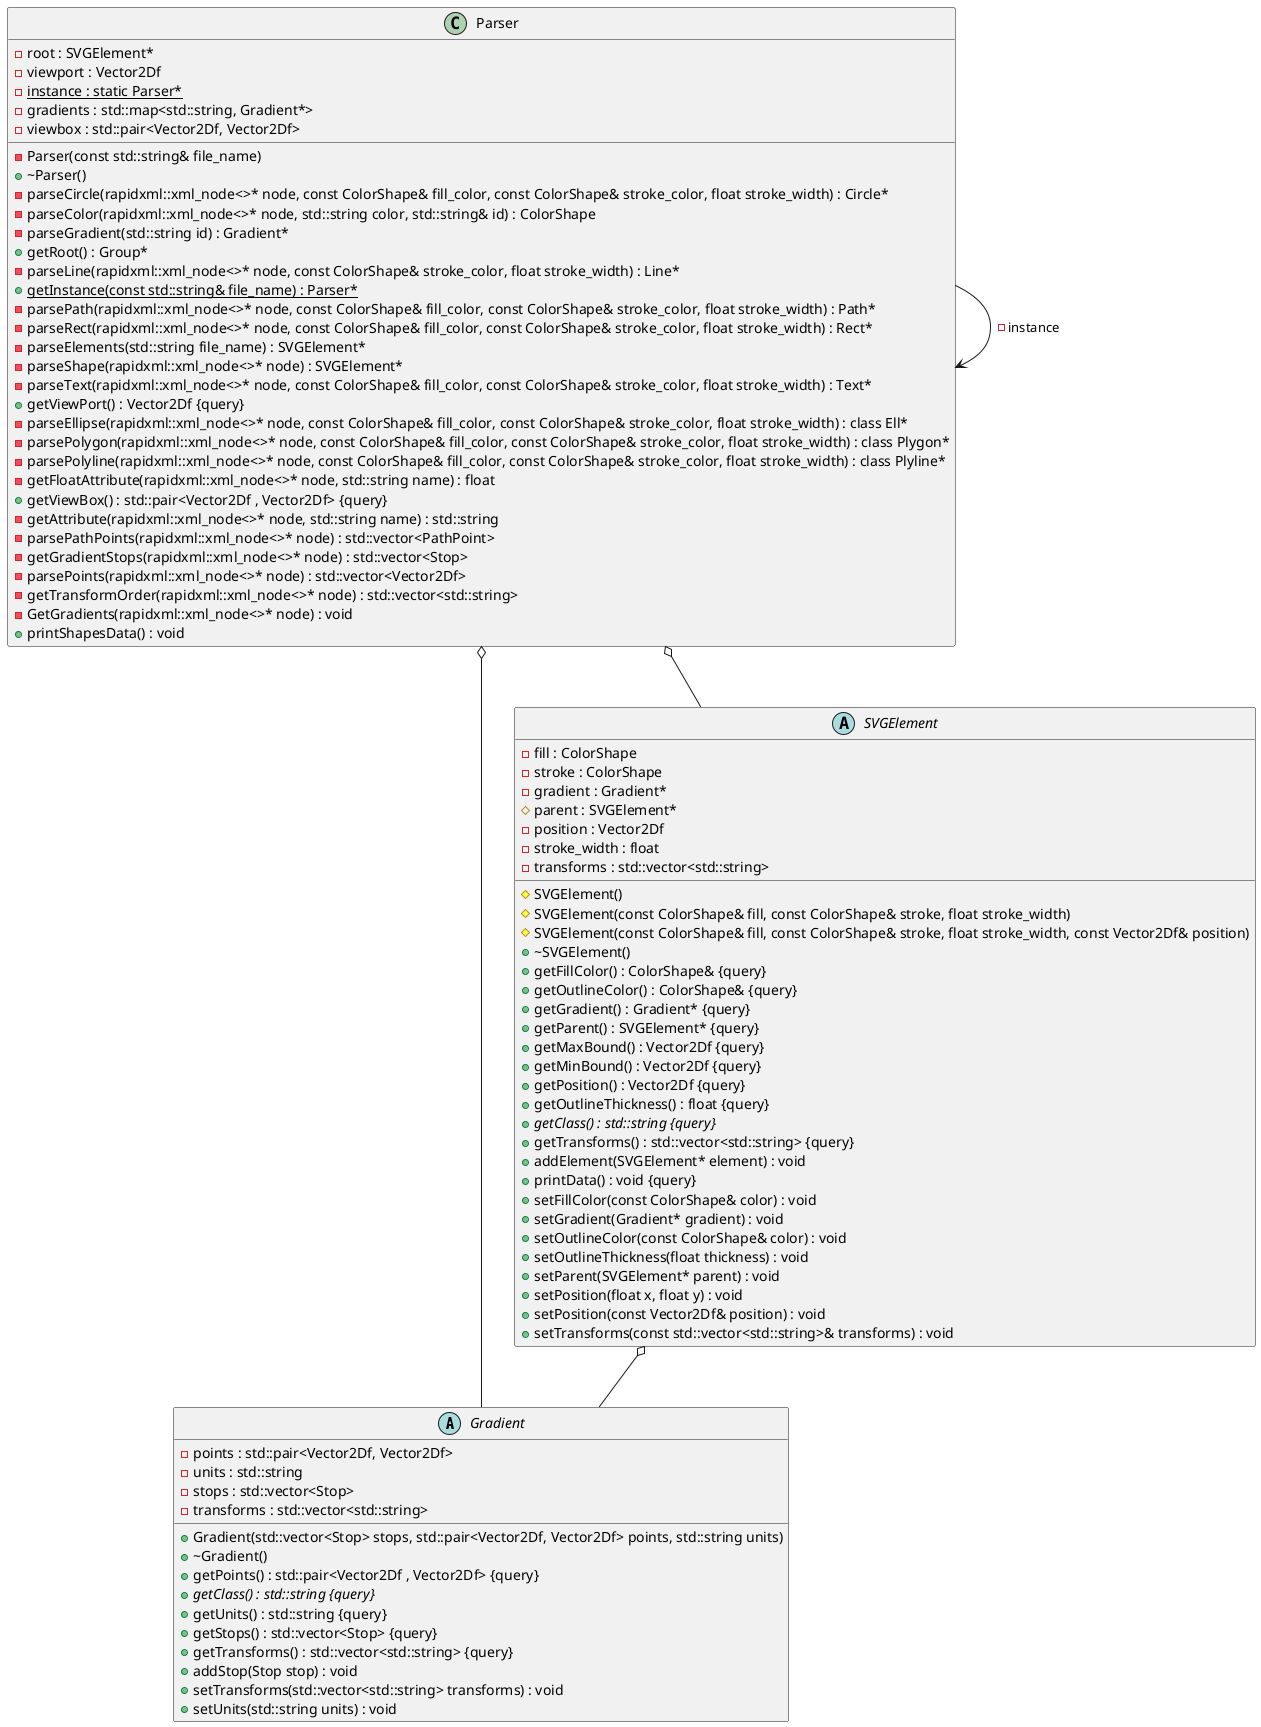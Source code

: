 @startuml





/' Objects '/

abstract class Gradient {
	+Gradient(std::vector<Stop> stops, std::pair<Vector2Df, Vector2Df> points, std::string units)
	+~Gradient()
	+getPoints() : std::pair<Vector2Df , Vector2Df> {query}
	-points : std::pair<Vector2Df, Vector2Df>
	+{abstract} getClass() : std::string {query}
	+getUnits() : std::string {query}
	-units : std::string
	+getStops() : std::vector<Stop> {query}
	-stops : std::vector<Stop>
	+getTransforms() : std::vector<std::string> {query}
	-transforms : std::vector<std::string>
	+addStop(Stop stop) : void
	+setTransforms(std::vector<std::string> transforms) : void
	+setUnits(std::string units) : void
}


class Parser {
	-Parser(const std::string& file_name)
	+~Parser()
	-parseCircle(rapidxml::xml_node<>* node, const ColorShape& fill_color, const ColorShape& stroke_color, float stroke_width) : Circle*
	-parseColor(rapidxml::xml_node<>* node, std::string color, std::string& id) : ColorShape
	-parseGradient(std::string id) : Gradient*
	+getRoot() : Group*
	-parseLine(rapidxml::xml_node<>* node, const ColorShape& stroke_color, float stroke_width) : Line*
	+{static} getInstance(const std::string& file_name) : Parser*
	-parsePath(rapidxml::xml_node<>* node, const ColorShape& fill_color, const ColorShape& stroke_color, float stroke_width) : Path*
	-parseRect(rapidxml::xml_node<>* node, const ColorShape& fill_color, const ColorShape& stroke_color, float stroke_width) : Rect*
	-parseElements(std::string file_name) : SVGElement*
	-parseShape(rapidxml::xml_node<>* node) : SVGElement*
	-root : SVGElement*
	-parseText(rapidxml::xml_node<>* node, const ColorShape& fill_color, const ColorShape& stroke_color, float stroke_width) : Text*
	+getViewPort() : Vector2Df {query}
	-viewport : Vector2Df
	-parseEllipse(rapidxml::xml_node<>* node, const ColorShape& fill_color, const ColorShape& stroke_color, float stroke_width) : class Ell*
	-parsePolygon(rapidxml::xml_node<>* node, const ColorShape& fill_color, const ColorShape& stroke_color, float stroke_width) : class Plygon*
	-parsePolyline(rapidxml::xml_node<>* node, const ColorShape& fill_color, const ColorShape& stroke_color, float stroke_width) : class Plyline*
	-getFloatAttribute(rapidxml::xml_node<>* node, std::string name) : float
	-{static} instance : static Parser*
	-gradients : std::map<std::string, Gradient*>
	+getViewBox() : std::pair<Vector2Df , Vector2Df> {query}
	-viewbox : std::pair<Vector2Df, Vector2Df>
	-getAttribute(rapidxml::xml_node<>* node, std::string name) : std::string
	-parsePathPoints(rapidxml::xml_node<>* node) : std::vector<PathPoint>
	-getGradientStops(rapidxml::xml_node<>* node) : std::vector<Stop>
	-parsePoints(rapidxml::xml_node<>* node) : std::vector<Vector2Df>
	-getTransformOrder(rapidxml::xml_node<>* node) : std::vector<std::string>
	-GetGradients(rapidxml::xml_node<>* node) : void
	+printShapesData() : void
}


abstract class SVGElement {
	#SVGElement()
	#SVGElement(const ColorShape& fill, const ColorShape& stroke, float stroke_width)
	#SVGElement(const ColorShape& fill, const ColorShape& stroke, float stroke_width, const Vector2Df& position)
	+~SVGElement()
	-fill : ColorShape
	-stroke : ColorShape
	+getFillColor() : ColorShape& {query}
	+getOutlineColor() : ColorShape& {query}
	+getGradient() : Gradient* {query}
	-gradient : Gradient*
	+getParent() : SVGElement* {query}
	#parent : SVGElement*
	+getMaxBound() : Vector2Df {query}
	+getMinBound() : Vector2Df {query}
	+getPosition() : Vector2Df {query}
	-position : Vector2Df
	+getOutlineThickness() : float {query}
	-stroke_width : float
	+{abstract} getClass() : std::string {query}
	+getTransforms() : std::vector<std::string> {query}
	-transforms : std::vector<std::string>
	+addElement(SVGElement* element) : void
	+printData() : void {query}
	+setFillColor(const ColorShape& color) : void
	+setGradient(Gradient* gradient) : void
	+setOutlineColor(const ColorShape& color) : void
	+setOutlineThickness(float thickness) : void
	+setParent(SVGElement* parent) : void
	+setPosition(float x, float y) : void
	+setPosition(const Vector2Df& position) : void
	+setTransforms(const std::vector<std::string>& transforms) : void
}





/' Inheritance relationships '/




/' Aggregation relationships '/

.Parser o-- .Gradient


.Parser --> .Parser : -instance


.Parser o-- .SVGElement


.SVGElement o-- .Gradient

/' Nested objects '/



@enduml
